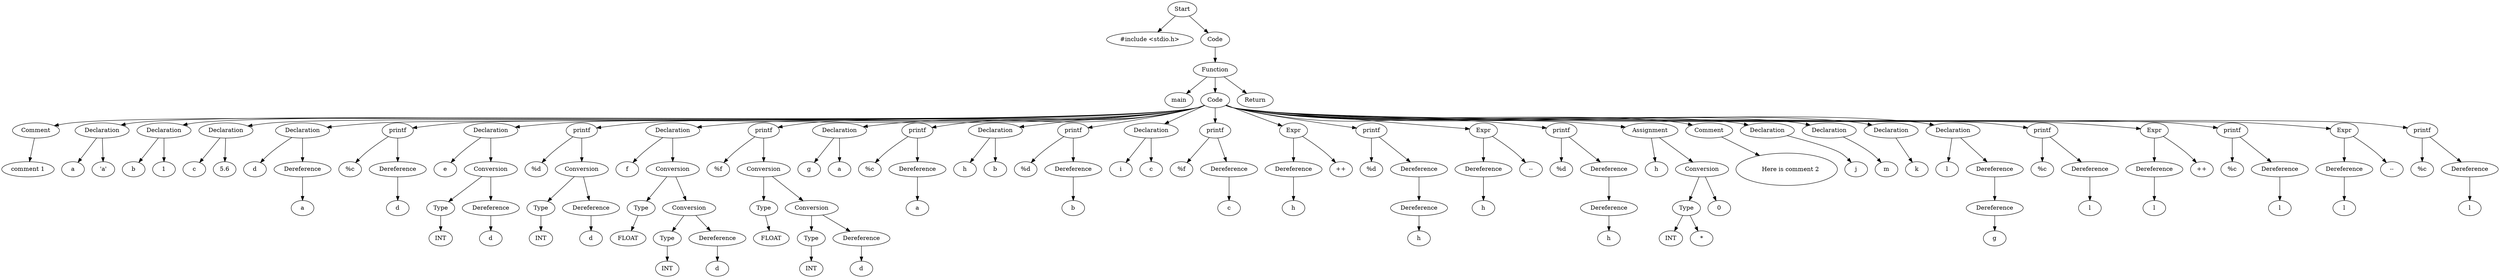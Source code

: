 digraph AST {
  "127805890630448" [label="Start"];
  "127805890630448" -> "127805890631792";
  "127805890630448" -> "127805890632656";
  "127805890631792" [label="#include <stdio.h>"];
  "127805890632656" [label="Code"];
  "127805890632656" -> "127805890628480";
  "127805890628480" [label="Function"];
  "127805890628480" -> "127805890323616";
  "127805890628480" -> "127805890314784";
  "127805890628480" -> "127805890316464";
  "127805890323616" [label="main"];
  "127805890314784" [label="Code"];
  "127805890314784" -> "127805890323136";
  "127805890314784" -> "127805890329664";
  "127805890314784" -> "127805890322272";
  "127805890314784" -> "127805890317952";
  "127805890314784" -> "127805890323520";
  "127805890314784" -> "127805890321120";
  "127805890314784" -> "127805890322032";
  "127805890314784" -> "127805890323904";
  "127805890314784" -> "127805890315408";
  "127805890314784" -> "127805890316368";
  "127805890314784" -> "127805890323376";
  "127805890314784" -> "127805890321840";
  "127805890314784" -> "127805890317472";
  "127805890314784" -> "127805890325680";
  "127805890314784" -> "127805890326400";
  "127805890314784" -> "127805890327360";
  "127805890314784" -> "127805890328080";
  "127805890314784" -> "127805890328704";
  "127805890314784" -> "127805890329280";
  "127805890314784" -> "127805890329760";
  "127805890314784" -> "127805890317664";
  "127805890314784" -> "127805895344240";
  "127805890314784" -> "127805895347312";
  "127805890314784" -> "127805895344576";
  "127805890314784" -> "127805895356432";
  "127805890314784" -> "127805895348224";
  "127805890314784" -> "127805895357776";
  "127805890314784" -> "127805895352592";
  "127805890314784" -> "127805895347840";
  "127805890314784" -> "127805895354992";
  "127805890314784" -> "127805895345728";
  "127805890323136" [label="Comment"];
  "127805890323136" -> "127805895359600";
  "127805895359600" [label="comment 1"];
  "127805890329664" [label="Declaration"];
  "127805890329664" -> "127805890321792";
  "127805890329664" -> "127805890323472";
  "127805890321792" [label="a"];
  "127805890323472" [label="'a'"];
  "127805890322272" [label="Declaration"];
  "127805890322272" -> "127805890319632";
  "127805890322272" -> "127805890318096";
  "127805890319632" [label="b"];
  "127805890318096" [label="1"];
  "127805890317952" [label="Declaration"];
  "127805890317952" -> "127805890322656";
  "127805890317952" -> "127805890314544";
  "127805890322656" [label="c"];
  "127805890314544" [label="5.6"];
  "127805890323520" [label="Declaration"];
  "127805890323520" -> "127805890323088";
  "127805890323520" -> "127805890322944";
  "127805890323088" [label="d"];
  "127805890322944" [label="Dereference"];
  "127805890322944" -> "127805890315648";
  "127805890315648" [label="a"];
  "127805890321120" [label="printf"];
  "127805890321120" -> "127805895359024";
  "127805890321120" -> "127805890330000";
  "127805895359024" [label="%c"];
  "127805890330000" [label="Dereference"];
  "127805890330000" -> "127805890321456";
  "127805890321456" [label="d"];
  "127805890322032" [label="Declaration"];
  "127805890322032" -> "127805890317232";
  "127805890322032" -> "127805890321552";
  "127805890317232" [label="e"];
  "127805890321552" [label="Conversion"];
  "127805890321552" -> "127805890330432";
  "127805890321552" -> "127805890325152";
  "127805890330432" [label="Type"];
  "127805890330432" -> "127805890321408";
  "127805890321408" [label="INT"];
  "127805890325152" [label="Dereference"];
  "127805890325152" -> "127805890319200";
  "127805890319200" [label="d"];
  "127805890323904" [label="printf"];
  "127805890323904" -> "127805895349568";
  "127805890323904" -> "127805890319968";
  "127805895349568" [label="%d"];
  "127805890319968" [label="Conversion"];
  "127805890319968" -> "127805890318912";
  "127805890319968" -> "127805894770544";
  "127805890318912" [label="Type"];
  "127805890318912" -> "127805890327312";
  "127805890327312" [label="INT"];
  "127805894770544" [label="Dereference"];
  "127805894770544" -> "127805894764784";
  "127805894764784" [label="d"];
  "127805890315408" [label="Declaration"];
  "127805890315408" -> "127805890316128";
  "127805890315408" -> "127805890329424";
  "127805890316128" [label="f"];
  "127805890329424" [label="Conversion"];
  "127805890329424" -> "127805890329184";
  "127805890329424" -> "127805890326976";
  "127805890329184" [label="Type"];
  "127805890329184" -> "127805890329088";
  "127805890329088" [label="FLOAT"];
  "127805890326976" [label="Conversion"];
  "127805890326976" -> "127805890327264";
  "127805890326976" -> "127805890953856";
  "127805890327264" [label="Type"];
  "127805890327264" -> "127805894762864";
  "127805894762864" [label="INT"];
  "127805890953856" [label="Dereference"];
  "127805890953856" -> "127805890953664";
  "127805890953664" [label="d"];
  "127805890316368" [label="printf"];
  "127805890316368" -> "127805895357680";
  "127805890316368" -> "127805890322416";
  "127805895357680" [label="%f"];
  "127805890322416" [label="Conversion"];
  "127805890322416" -> "127805894767904";
  "127805890322416" -> "127805894768144";
  "127805894767904" [label="Type"];
  "127805894767904" -> "127805890956016";
  "127805890956016" [label="FLOAT"];
  "127805894768144" [label="Conversion"];
  "127805894768144" -> "127805890956400";
  "127805894768144" -> "127805891196816";
  "127805890956400" [label="Type"];
  "127805890956400" -> "127805891069456";
  "127805891069456" [label="INT"];
  "127805891196816" [label="Dereference"];
  "127805891196816" -> "127805891196624";
  "127805891196624" [label="d"];
  "127805890323376" [label="Declaration"];
  "127805890323376" -> "127805890318432";
  "127805890323376" -> "127805890319776";
  "127805890318432" [label="g"];
  "127805890319776" [label="a"];
  "127805890321840" [label="printf"];
  "127805890321840" -> "127805895345536";
  "127805890321840" -> "127805890320640";
  "127805895345536" [label="%c"];
  "127805890320640" [label="Dereference"];
  "127805890320640" -> "127805890325200";
  "127805890325200" [label="a"];
  "127805890317472" [label="Declaration"];
  "127805890317472" -> "127805890324720";
  "127805890317472" -> "127805890324576";
  "127805890324720" [label="h"];
  "127805890324576" [label="b"];
  "127805890325680" [label="printf"];
  "127805890325680" -> "127805895357008";
  "127805890325680" -> "127805890324816";
  "127805895357008" [label="%d"];
  "127805890324816" [label="Dereference"];
  "127805890324816" -> "127805890326592";
  "127805890326592" [label="b"];
  "127805890326400" [label="Declaration"];
  "127805890326400" -> "127805890326832";
  "127805890326400" -> "127805890326544";
  "127805890326832" [label="i"];
  "127805890326544" [label="c"];
  "127805890327360" [label="printf"];
  "127805890327360" -> "127805895350528";
  "127805890327360" -> "127805890328320";
  "127805895350528" [label="%f"];
  "127805890328320" [label="Dereference"];
  "127805890328320" -> "127805890327600";
  "127805890327600" [label="c"];
  "127805890328080" [label="Expr"];
  "127805890328080" -> "127805890324000";
  "127805890328080" -> "127805890328656";
  "127805890324000" [label="Dereference"];
  "127805890324000" -> "127805890328512";
  "127805890328512" [label="h"];
  "127805890328656" [label="++"];
  "127805890328704" [label="printf"];
  "127805890328704" -> "127805895351728";
  "127805890328704" -> "127805890322128";
  "127805895351728" [label="%d"];
  "127805890322128" [label="Dereference"];
  "127805890322128" -> "127805890326928";
  "127805890326928" [label="Dereference"];
  "127805890326928" -> "127805890329232";
  "127805890329232" [label="h"];
  "127805890329280" [label="Expr"];
  "127805890329280" -> "127805890328464";
  "127805890329280" -> "127805890329808";
  "127805890328464" [label="Dereference"];
  "127805890328464" -> "127805890328416";
  "127805890328416" [label="h"];
  "127805890329808" [label="--"];
  "127805890329760" [label="printf"];
  "127805890329760" -> "127805895356336";
  "127805890329760" -> "127805890326784";
  "127805895356336" [label="%d"];
  "127805890326784" [label="Dereference"];
  "127805890326784" -> "127805890327504";
  "127805890327504" [label="Dereference"];
  "127805890327504" -> "127805895350768";
  "127805895350768" [label="h"];
  "127805890317664" [label="Assignment"];
  "127805890317664" -> "127805895344672";
  "127805890317664" -> "127805890320496";
  "127805895344672" [label="h"];
  "127805890320496" [label="Conversion"];
  "127805890320496" -> "127805890322704";
  "127805890320496" -> "127805895350480";
  "127805890322704" [label="Type"];
  "127805890322704" -> "127805890326880";
  "127805890322704" -> "127805890327024";
  "127805890326880" [label="INT"];
  "127805890327024" [label="*"];
  "127805895350480" [label="0"];
  "127805895344240" [label="Comment"];
  "127805895344240" -> "127805895346496";
  "127805895346496" [label="
    Here is comment 2
    "];
  "127805895347312" [label="Declaration"];
  "127805895347312" -> "127805895354128";
  "127805895354128" [label="j"];
  "127805895344576" [label="Declaration"];
  "127805895344576" -> "127805895356816";
  "127805895356816" [label="m"];
  "127805895356432" [label="Declaration"];
  "127805895356432" -> "127805895345680";
  "127805895345680" [label="k"];
  "127805895348224" [label="Declaration"];
  "127805895348224" -> "127805895347024";
  "127805895348224" -> "127805890325296";
  "127805895347024" [label="l"];
  "127805890325296" [label="Dereference"];
  "127805890325296" -> "127805890319440";
  "127805890319440" [label="Dereference"];
  "127805890319440" -> "127805895350624";
  "127805895350624" [label="g"];
  "127805895357776" [label="printf"];
  "127805895357776" -> "127805895351104";
  "127805895357776" -> "127805890318000";
  "127805895351104" [label="%c"];
  "127805890318000" [label="Dereference"];
  "127805890318000" -> "127805895356192";
  "127805895356192" [label="l"];
  "127805895352592" [label="Expr"];
  "127805895352592" -> "127805890326016";
  "127805895352592" -> "127805895353216";
  "127805890326016" [label="Dereference"];
  "127805890326016" -> "127805895352016";
  "127805895352016" [label="l"];
  "127805895353216" [label="++"];
  "127805895347840" [label="printf"];
  "127805895347840" -> "127805895345968";
  "127805895347840" -> "127805890317760";
  "127805895345968" [label="%c"];
  "127805890317760" [label="Dereference"];
  "127805890317760" -> "127805895357872";
  "127805895357872" [label="l"];
  "127805895354992" [label="Expr"];
  "127805895354992" -> "127805890325872";
  "127805895354992" -> "127805895358736";
  "127805890325872" [label="Dereference"];
  "127805890325872" -> "127805895358880";
  "127805895358880" [label="l"];
  "127805895358736" [label="--"];
  "127805895345728" [label="printf"];
  "127805895345728" -> "127805895348320";
  "127805895345728" -> "127805890325728";
  "127805895348320" [label="%c"];
  "127805890325728" [label="Dereference"];
  "127805890325728" -> "127805895349808";
  "127805895349808" [label="l"];
  "127805890316464" [label="Return"];
}

